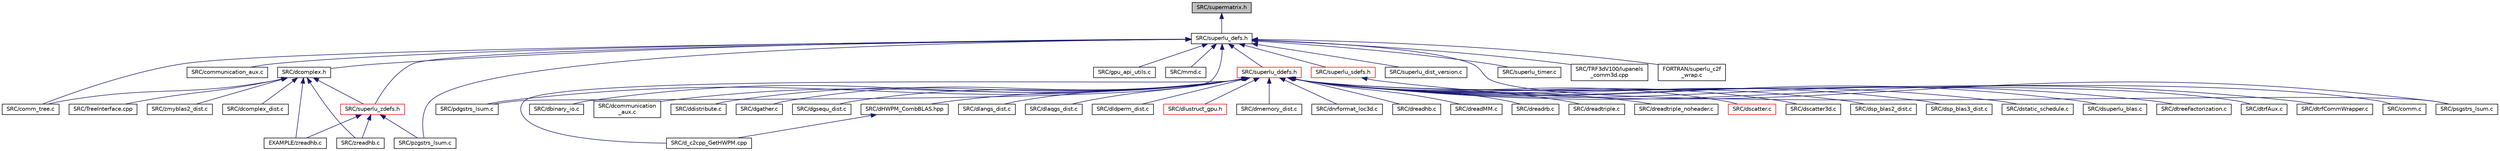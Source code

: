 digraph "SRC/supermatrix.h"
{
 // LATEX_PDF_SIZE
  edge [fontname="Helvetica",fontsize="10",labelfontname="Helvetica",labelfontsize="10"];
  node [fontname="Helvetica",fontsize="10",shape=record];
  Node1 [label="SRC/supermatrix.h",height=0.2,width=0.4,color="black", fillcolor="grey75", style="filled", fontcolor="black",tooltip="Matrix type definitions."];
  Node1 -> Node2 [dir="back",color="midnightblue",fontsize="10",style="solid",fontname="Helvetica"];
  Node2 [label="SRC/superlu_defs.h",height=0.2,width=0.4,color="black", fillcolor="white", style="filled",URL="$superlu__defs_8h.html",tooltip="Definitions which are precision-neutral."];
  Node2 -> Node3 [dir="back",color="midnightblue",fontsize="10",style="solid",fontname="Helvetica"];
  Node3 [label="SRC/comm_tree.c",height=0.2,width=0.4,color="black", fillcolor="white", style="filled",URL="$comm__tree_8c.html",tooltip=" "];
  Node2 -> Node4 [dir="back",color="midnightblue",fontsize="10",style="solid",fontname="Helvetica"];
  Node4 [label="SRC/communication_aux.c",height=0.2,width=0.4,color="black", fillcolor="white", style="filled",URL="$communication__aux_8c.html",tooltip="Auxiliary routines to support communication in 3D algorithms."];
  Node2 -> Node5 [dir="back",color="midnightblue",fontsize="10",style="solid",fontname="Helvetica"];
  Node5 [label="SRC/dcomplex.h",height=0.2,width=0.4,color="black", fillcolor="white", style="filled",URL="$dcomplex_8h.html",tooltip="Header for dcomplex.c."];
  Node5 -> Node3 [dir="back",color="midnightblue",fontsize="10",style="solid",fontname="Helvetica"];
  Node5 -> Node6 [dir="back",color="midnightblue",fontsize="10",style="solid",fontname="Helvetica"];
  Node6 [label="SRC/dcomplex_dist.c",height=0.2,width=0.4,color="black", fillcolor="white", style="filled",URL="$dcomplex__dist_8c.html",tooltip="Defines common arithmetic operations for complex type."];
  Node5 -> Node7 [dir="back",color="midnightblue",fontsize="10",style="solid",fontname="Helvetica"];
  Node7 [label="SRC/superlu_zdefs.h",height=0.2,width=0.4,color="red", fillcolor="white", style="filled",URL="$superlu__zdefs_8h.html",tooltip="Distributed SuperLU data types and function prototypes."];
  Node7 -> Node26 [dir="back",color="midnightblue",fontsize="10",style="solid",fontname="Helvetica"];
  Node26 [label="SRC/pzgstrs_lsum.c",height=0.2,width=0.4,color="black", fillcolor="white", style="filled",URL="$pzgstrs__lsum_8c.html",tooltip="Perform local block modifications: lsum[i] -= L_i,k * X[k]."];
  Node7 -> Node45 [dir="back",color="midnightblue",fontsize="10",style="solid",fontname="Helvetica"];
  Node45 [label="SRC/zreadhb.c",height=0.2,width=0.4,color="black", fillcolor="white", style="filled",URL="$SRC_2zreadhb_8c.html",tooltip="Read a DOUBLE COMPLEX PRECISION matrix stored in Harwell-Boeing format."];
  Node7 -> Node81 [dir="back",color="midnightblue",fontsize="10",style="solid",fontname="Helvetica"];
  Node81 [label="EXAMPLE/zreadhb.c",height=0.2,width=0.4,color="black", fillcolor="white", style="filled",URL="$EXAMPLE_2zreadhb_8c.html",tooltip="Read a DOUBLE COMPLEX PRECISION matrix stored in Harwell-Boeing format."];
  Node5 -> Node89 [dir="back",color="midnightblue",fontsize="10",style="solid",fontname="Helvetica"];
  Node89 [label="SRC/TreeInterface.cpp",height=0.2,width=0.4,color="black", fillcolor="white", style="filled",URL="$TreeInterface_8cpp.html",tooltip=" "];
  Node5 -> Node90 [dir="back",color="midnightblue",fontsize="10",style="solid",fontname="Helvetica"];
  Node90 [label="SRC/zmyblas2_dist.c",height=0.2,width=0.4,color="black", fillcolor="white", style="filled",URL="$zmyblas2__dist_8c.html",tooltip="Level 2 BLAS operations: solves and matvec, written in C."];
  Node5 -> Node45 [dir="back",color="midnightblue",fontsize="10",style="solid",fontname="Helvetica"];
  Node5 -> Node81 [dir="back",color="midnightblue",fontsize="10",style="solid",fontname="Helvetica"];
  Node2 -> Node91 [dir="back",color="midnightblue",fontsize="10",style="solid",fontname="Helvetica"];
  Node91 [label="SRC/gpu_api_utils.c",height=0.2,width=0.4,color="black", fillcolor="white", style="filled",URL="$gpu__api__utils_8c.html",tooltip=" "];
  Node2 -> Node92 [dir="back",color="midnightblue",fontsize="10",style="solid",fontname="Helvetica"];
  Node92 [label="SRC/mmd.c",height=0.2,width=0.4,color="black", fillcolor="white", style="filled",URL="$mmd_8c.html",tooltip="Implements the minimum degree algorithm."];
  Node2 -> Node93 [dir="back",color="midnightblue",fontsize="10",style="solid",fontname="Helvetica"];
  Node93 [label="SRC/pdgstrs_lsum.c",height=0.2,width=0.4,color="black", fillcolor="white", style="filled",URL="$pdgstrs__lsum_8c.html",tooltip="Perform local block modifications: lsum[i] -= L_i,k * X[k]."];
  Node2 -> Node94 [dir="back",color="midnightblue",fontsize="10",style="solid",fontname="Helvetica"];
  Node94 [label="SRC/psgstrs_lsum.c",height=0.2,width=0.4,color="black", fillcolor="white", style="filled",URL="$psgstrs__lsum_8c.html",tooltip="Perform local block modifications: lsum[i] -= L_i,k * X[k]."];
  Node2 -> Node26 [dir="back",color="midnightblue",fontsize="10",style="solid",fontname="Helvetica"];
  Node2 -> Node95 [dir="back",color="midnightblue",fontsize="10",style="solid",fontname="Helvetica"];
  Node95 [label="SRC/superlu_ddefs.h",height=0.2,width=0.4,color="red", fillcolor="white", style="filled",URL="$superlu__ddefs_8h.html",tooltip="Distributed SuperLU data types and function prototypes."];
  Node95 -> Node96 [dir="back",color="midnightblue",fontsize="10",style="solid",fontname="Helvetica"];
  Node96 [label="SRC/comm.c",height=0.2,width=0.4,color="black", fillcolor="white", style="filled",URL="$comm_8c.html",tooltip="Broadcast an array of dtype numbers."];
  Node95 -> Node97 [dir="back",color="midnightblue",fontsize="10",style="solid",fontname="Helvetica"];
  Node97 [label="SRC/d_c2cpp_GetHWPM.cpp",height=0.2,width=0.4,color="black", fillcolor="white", style="filled",URL="$d__c2cpp__GetHWPM_8cpp.html",tooltip="Get heavy-weight perfect matching (HWPM)."];
  Node95 -> Node98 [dir="back",color="midnightblue",fontsize="10",style="solid",fontname="Helvetica"];
  Node98 [label="SRC/dbinary_io.c",height=0.2,width=0.4,color="black", fillcolor="white", style="filled",URL="$dbinary__io_8c.html",tooltip=" "];
  Node95 -> Node99 [dir="back",color="midnightblue",fontsize="10",style="solid",fontname="Helvetica"];
  Node99 [label="SRC/dcommunication\l_aux.c",height=0.2,width=0.4,color="black", fillcolor="white", style="filled",URL="$dcommunication__aux_8c.html",tooltip=" "];
  Node95 -> Node100 [dir="back",color="midnightblue",fontsize="10",style="solid",fontname="Helvetica"];
  Node100 [label="SRC/ddistribute.c",height=0.2,width=0.4,color="black", fillcolor="white", style="filled",URL="$ddistribute_8c.html",tooltip="Distribute the matrix onto the 2D process mesh."];
  Node95 -> Node101 [dir="back",color="midnightblue",fontsize="10",style="solid",fontname="Helvetica"];
  Node101 [label="SRC/dgather.c",height=0.2,width=0.4,color="black", fillcolor="white", style="filled",URL="$dgather_8c.html",tooltip=" "];
  Node95 -> Node102 [dir="back",color="midnightblue",fontsize="10",style="solid",fontname="Helvetica"];
  Node102 [label="SRC/dgsequ_dist.c",height=0.2,width=0.4,color="black", fillcolor="white", style="filled",URL="$dgsequ__dist_8c.html",tooltip="Computes row and column scalings."];
  Node95 -> Node103 [dir="back",color="midnightblue",fontsize="10",style="solid",fontname="Helvetica"];
  Node103 [label="SRC/dHWPM_CombBLAS.hpp",height=0.2,width=0.4,color="black", fillcolor="white", style="filled",URL="$dHWPM__CombBLAS_8hpp.html",tooltip="Get HWPM, heavy-weight perfect matching."];
  Node103 -> Node97 [dir="back",color="midnightblue",fontsize="10",style="solid",fontname="Helvetica"];
  Node95 -> Node104 [dir="back",color="midnightblue",fontsize="10",style="solid",fontname="Helvetica"];
  Node104 [label="SRC/dlangs_dist.c",height=0.2,width=0.4,color="black", fillcolor="white", style="filled",URL="$dlangs__dist_8c.html",tooltip="Returns the value of the one norm, the infinity norm, or the element of largest value."];
  Node95 -> Node105 [dir="back",color="midnightblue",fontsize="10",style="solid",fontname="Helvetica"];
  Node105 [label="SRC/dlaqgs_dist.c",height=0.2,width=0.4,color="black", fillcolor="white", style="filled",URL="$dlaqgs__dist_8c.html",tooltip="Equilibrates a general sparse M by N matrix A."];
  Node95 -> Node106 [dir="back",color="midnightblue",fontsize="10",style="solid",fontname="Helvetica"];
  Node106 [label="SRC/dldperm_dist.c",height=0.2,width=0.4,color="black", fillcolor="white", style="filled",URL="$dldperm__dist_8c.html",tooltip="Finds a row permutation so that the matrix has large entries on the diagonal."];
  Node95 -> Node107 [dir="back",color="midnightblue",fontsize="10",style="solid",fontname="Helvetica"];
  Node107 [label="SRC/dlustruct_gpu.h",height=0.2,width=0.4,color="red", fillcolor="white", style="filled",URL="$dlustruct__gpu_8h.html",tooltip="Descriptions and declarations for structures used in GPU."];
  Node95 -> Node111 [dir="back",color="midnightblue",fontsize="10",style="solid",fontname="Helvetica"];
  Node111 [label="SRC/dmemory_dist.c",height=0.2,width=0.4,color="black", fillcolor="white", style="filled",URL="$dmemory__dist_8c.html",tooltip="Memory utilities."];
  Node95 -> Node112 [dir="back",color="midnightblue",fontsize="10",style="solid",fontname="Helvetica"];
  Node112 [label="SRC/dnrformat_loc3d.c",height=0.2,width=0.4,color="black", fillcolor="white", style="filled",URL="$SRC_2dnrformat__loc3d_8c.html",tooltip=" "];
  Node95 -> Node113 [dir="back",color="midnightblue",fontsize="10",style="solid",fontname="Helvetica"];
  Node113 [label="SRC/dreadhb.c",height=0.2,width=0.4,color="black", fillcolor="white", style="filled",URL="$SRC_2dreadhb_8c.html",tooltip="Read a DOUBLE PRECISION matrix stored in Harwell-Boeing format."];
  Node95 -> Node114 [dir="back",color="midnightblue",fontsize="10",style="solid",fontname="Helvetica"];
  Node114 [label="SRC/dreadMM.c",height=0.2,width=0.4,color="black", fillcolor="white", style="filled",URL="$dreadMM_8c.html",tooltip="Contributed by Francois-Henry Rouet."];
  Node95 -> Node115 [dir="back",color="midnightblue",fontsize="10",style="solid",fontname="Helvetica"];
  Node115 [label="SRC/dreadrb.c",height=0.2,width=0.4,color="black", fillcolor="white", style="filled",URL="$dreadrb_8c.html",tooltip="Read a matrix stored in Rutherford-Boeing format."];
  Node95 -> Node116 [dir="back",color="midnightblue",fontsize="10",style="solid",fontname="Helvetica"];
  Node116 [label="SRC/dreadtriple.c",height=0.2,width=0.4,color="black", fillcolor="white", style="filled",URL="$SRC_2dreadtriple_8c.html",tooltip=" "];
  Node95 -> Node117 [dir="back",color="midnightblue",fontsize="10",style="solid",fontname="Helvetica"];
  Node117 [label="SRC/dreadtriple_noheader.c",height=0.2,width=0.4,color="black", fillcolor="white", style="filled",URL="$dreadtriple__noheader_8c.html",tooltip=" "];
  Node95 -> Node118 [dir="back",color="midnightblue",fontsize="10",style="solid",fontname="Helvetica"];
  Node118 [label="SRC/dscatter.c",height=0.2,width=0.4,color="red", fillcolor="white", style="filled",URL="$dscatter_8c.html",tooltip=" "];
  Node95 -> Node120 [dir="back",color="midnightblue",fontsize="10",style="solid",fontname="Helvetica"];
  Node120 [label="SRC/dscatter3d.c",height=0.2,width=0.4,color="black", fillcolor="white", style="filled",URL="$dscatter3d_8c.html",tooltip=" "];
  Node95 -> Node121 [dir="back",color="midnightblue",fontsize="10",style="solid",fontname="Helvetica"];
  Node121 [label="SRC/dsp_blas2_dist.c",height=0.2,width=0.4,color="black", fillcolor="white", style="filled",URL="$dsp__blas2__dist_8c.html",tooltip="Sparse BLAS 2, using some dense BLAS 2 operations."];
  Node95 -> Node122 [dir="back",color="midnightblue",fontsize="10",style="solid",fontname="Helvetica"];
  Node122 [label="SRC/dsp_blas3_dist.c",height=0.2,width=0.4,color="black", fillcolor="white", style="filled",URL="$dsp__blas3__dist_8c.html",tooltip="Sparse BLAS3, using some dense BLAS3 operations."];
  Node95 -> Node123 [dir="back",color="midnightblue",fontsize="10",style="solid",fontname="Helvetica"];
  Node123 [label="SRC/dstatic_schedule.c",height=0.2,width=0.4,color="black", fillcolor="white", style="filled",URL="$dstatic__schedule_8c.html",tooltip="Performs static scheduling for the look-ahead factorization algorithm."];
  Node95 -> Node124 [dir="back",color="midnightblue",fontsize="10",style="solid",fontname="Helvetica"];
  Node124 [label="SRC/dsuperlu_blas.c",height=0.2,width=0.4,color="black", fillcolor="white", style="filled",URL="$dsuperlu__blas_8c.html",tooltip=" "];
  Node95 -> Node125 [dir="back",color="midnightblue",fontsize="10",style="solid",fontname="Helvetica"];
  Node125 [label="SRC/dtreeFactorization.c",height=0.2,width=0.4,color="black", fillcolor="white", style="filled",URL="$dtreeFactorization_8c.html",tooltip=" "];
  Node95 -> Node126 [dir="back",color="midnightblue",fontsize="10",style="solid",fontname="Helvetica"];
  Node126 [label="SRC/dtrfAux.c",height=0.2,width=0.4,color="black", fillcolor="white", style="filled",URL="$dtrfAux_8c.html",tooltip=" "];
  Node95 -> Node127 [dir="back",color="midnightblue",fontsize="10",style="solid",fontname="Helvetica"];
  Node127 [label="SRC/dtrfCommWrapper.c",height=0.2,width=0.4,color="black", fillcolor="white", style="filled",URL="$dtrfCommWrapper_8c.html",tooltip=" "];
  Node95 -> Node93 [dir="back",color="midnightblue",fontsize="10",style="solid",fontname="Helvetica"];
  Node2 -> Node221 [dir="back",color="midnightblue",fontsize="10",style="solid",fontname="Helvetica"];
  Node221 [label="SRC/superlu_dist_version.c",height=0.2,width=0.4,color="black", fillcolor="white", style="filled",URL="$superlu__dist__version_8c.html",tooltip=" "];
  Node2 -> Node222 [dir="back",color="midnightblue",fontsize="10",style="solid",fontname="Helvetica"];
  Node222 [label="SRC/superlu_sdefs.h",height=0.2,width=0.4,color="red", fillcolor="white", style="filled",URL="$superlu__sdefs_8h.html",tooltip="Distributed SuperLU data types and function prototypes."];
  Node222 -> Node94 [dir="back",color="midnightblue",fontsize="10",style="solid",fontname="Helvetica"];
  Node2 -> Node293 [dir="back",color="midnightblue",fontsize="10",style="solid",fontname="Helvetica"];
  Node293 [label="SRC/superlu_timer.c",height=0.2,width=0.4,color="black", fillcolor="white", style="filled",URL="$superlu__timer_8c.html",tooltip="Returns the time in seconds used by the process."];
  Node2 -> Node7 [dir="back",color="midnightblue",fontsize="10",style="solid",fontname="Helvetica"];
  Node2 -> Node182 [dir="back",color="midnightblue",fontsize="10",style="solid",fontname="Helvetica"];
  Node182 [label="SRC/TRF3dV100/lupanels\l_comm3d.cpp",height=0.2,width=0.4,color="black", fillcolor="white", style="filled",URL="$lupanels__comm3d_8cpp.html",tooltip=" "];
  Node2 -> Node294 [dir="back",color="midnightblue",fontsize="10",style="solid",fontname="Helvetica"];
  Node294 [label="FORTRAN/superlu_c2f\l_wrap.c",height=0.2,width=0.4,color="black", fillcolor="white", style="filled",URL="$superlu__c2f__wrap_8c.html",tooltip=" "];
}

